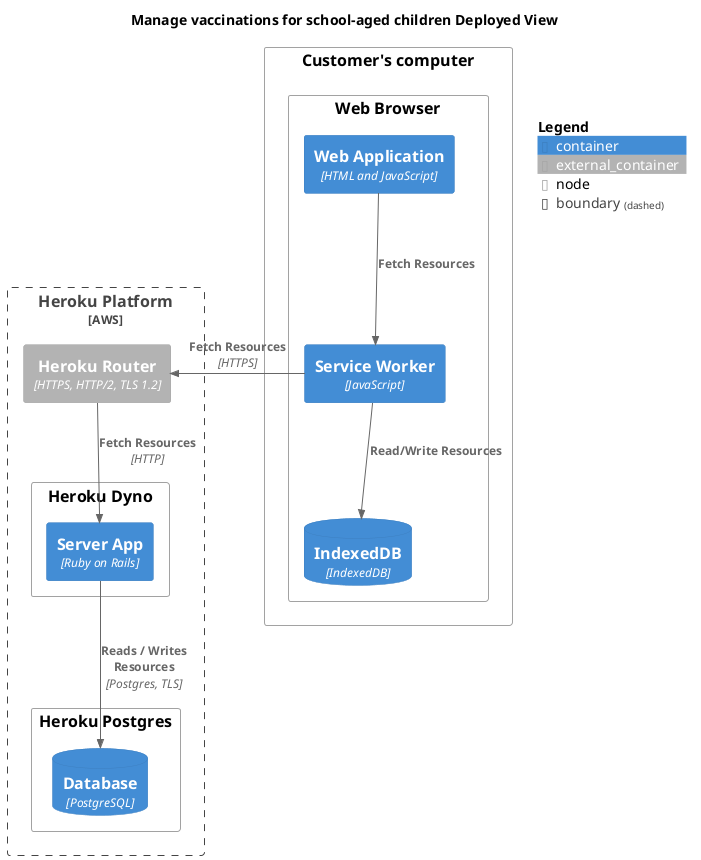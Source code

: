 @startuml

!include <C4/C4_Deployment.puml>

title "Manage vaccinations for school-aged children Deployed View"

Boundary(heroku, "Heroku Platform", "AWS") {
    Container_Ext(router, "Heroku Router", "HTTPS, HTTP/2, TLS 1.2")

    Deployment_Node(dyno, "Heroku Dyno") {
        Container(server, "Server App", "Ruby on Rails")
    }

    Deployment_Node(herokuPostgres, "Heroku Postgres") {
        ContainerDb(db, "Database", "PostgreSQL")
    }
}

Deployment_Node(comp, "Customer's computer") {
    Deployment_Node(browser, "Web Browser") {
        Container(webapp, "Web Application", "HTML and JavaScript")
        Container(sw, "Service Worker", "JavaScript")
        ContainerDb(indexedb, "IndexedDB", "IndexedDB")
    }
}

Rel(router, server, "Fetch Resources", "HTTP")
Rel(server, db, "Reads / Writes Resources", "Postgres, TLS")
Rel_L(sw, router, "Fetch Resources", "HTTPS")
Rel(webapp, sw, "Fetch Resources")
Rel(sw, indexedb, "Read/Write Resources")

SHOW_FLOATING_LEGEND()

@enduml
